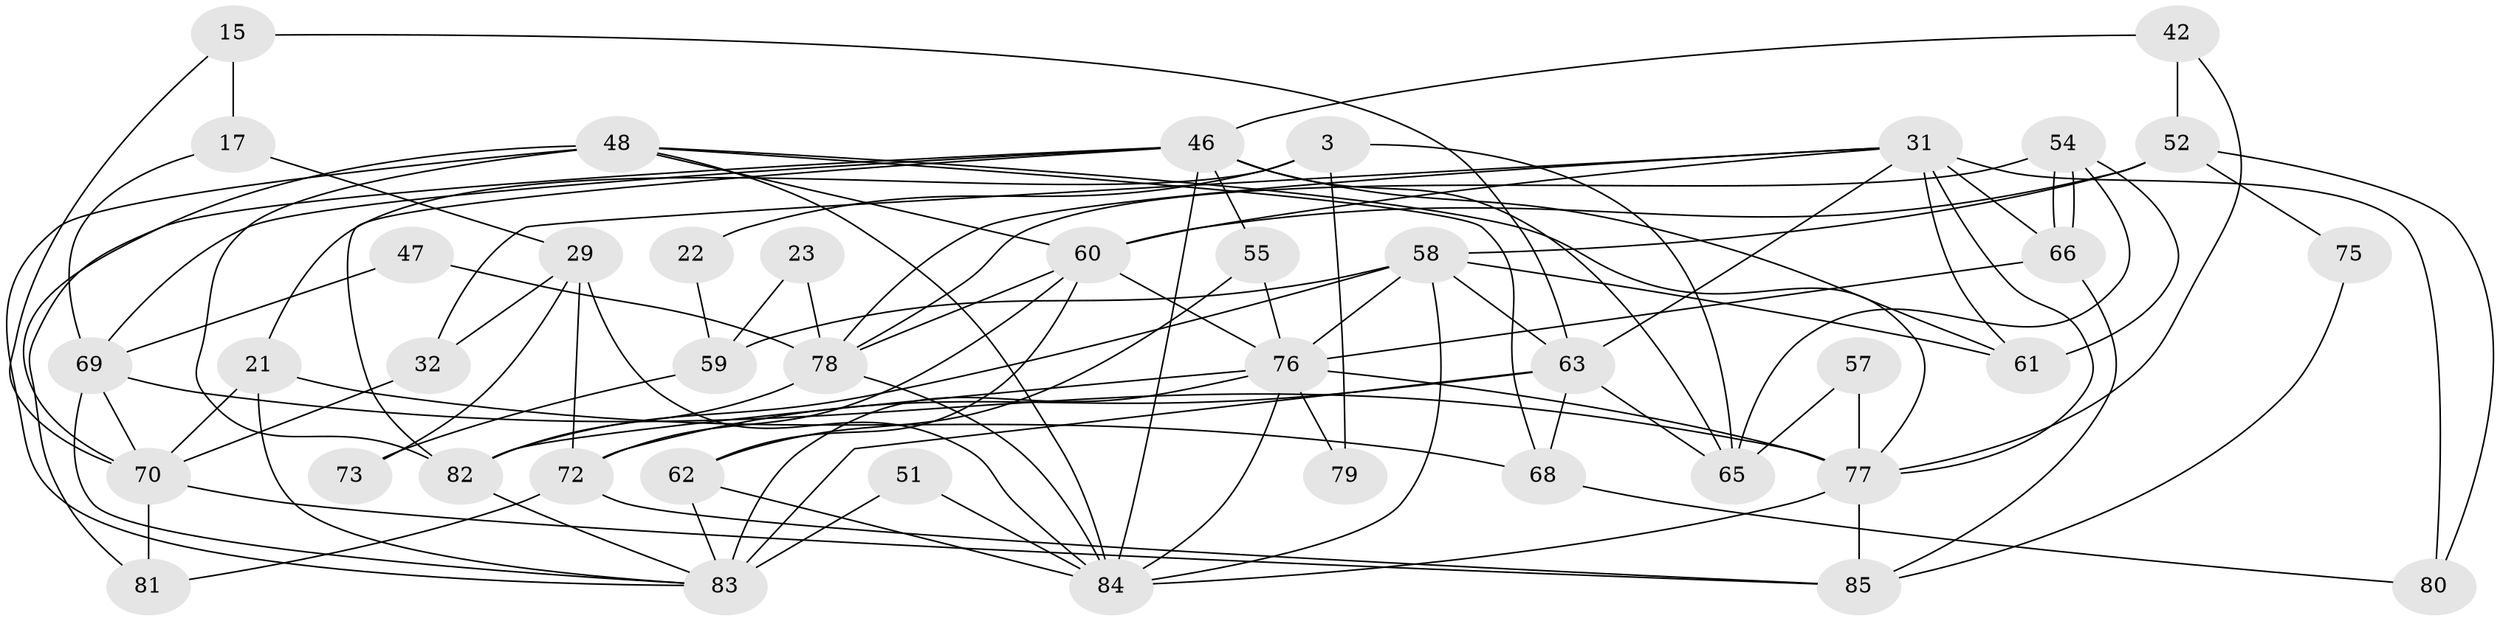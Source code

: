 // original degree distribution, {4: 0.24705882352941178, 3: 0.23529411764705882, 6: 0.12941176470588237, 5: 0.18823529411764706, 2: 0.16470588235294117, 8: 0.011764705882352941, 7: 0.023529411764705882}
// Generated by graph-tools (version 1.1) at 2025/55/03/04/25 21:55:15]
// undirected, 42 vertices, 100 edges
graph export_dot {
graph [start="1"]
  node [color=gray90,style=filled];
  3;
  15;
  17;
  21;
  22;
  23;
  29;
  31 [super="+7+5"];
  32 [super="+18"];
  42;
  46 [super="+12+40"];
  47;
  48 [super="+11+33"];
  51;
  52;
  54;
  55;
  57;
  58 [super="+41+45"];
  59;
  60 [super="+13+14"];
  61 [super="+24"];
  62 [super="+43"];
  63 [super="+53"];
  65 [super="+35"];
  66;
  68;
  69 [super="+38"];
  70 [super="+64"];
  72 [super="+50"];
  73;
  75;
  76 [super="+34+44"];
  77 [super="+49+37"];
  78 [super="+39+19"];
  79;
  80;
  81;
  82 [super="+28"];
  83 [super="+56+74+71"];
  84 [super="+26+67"];
  85;
  3 -- 21;
  3 -- 22;
  3 -- 79;
  3 -- 65;
  15 -- 17;
  15 -- 63 [weight=2];
  15 -- 70 [weight=2];
  17 -- 29;
  17 -- 69;
  21 -- 68;
  21 -- 70;
  21 -- 83;
  22 -- 59;
  23 -- 59;
  23 -- 78;
  29 -- 32 [weight=2];
  29 -- 73;
  29 -- 84;
  29 -- 72;
  31 -- 66 [weight=2];
  31 -- 32;
  31 -- 80;
  31 -- 61;
  31 -- 77 [weight=2];
  31 -- 78 [weight=2];
  31 -- 63;
  31 -- 60;
  32 -- 70;
  42 -- 52;
  42 -- 77;
  42 -- 46;
  46 -- 61 [weight=2];
  46 -- 82;
  46 -- 69 [weight=2];
  46 -- 55;
  46 -- 65;
  46 -- 81;
  46 -- 84;
  47 -- 78;
  47 -- 69;
  48 -- 70 [weight=2];
  48 -- 82 [weight=2];
  48 -- 68;
  48 -- 77;
  48 -- 83;
  48 -- 84 [weight=2];
  48 -- 60;
  51 -- 84 [weight=2];
  51 -- 83;
  52 -- 60;
  52 -- 75;
  52 -- 80;
  52 -- 58;
  54 -- 66;
  54 -- 66;
  54 -- 78 [weight=2];
  54 -- 61;
  54 -- 65;
  55 -- 76;
  55 -- 62;
  57 -- 77 [weight=2];
  57 -- 65 [weight=2];
  58 -- 59 [weight=2];
  58 -- 84 [weight=3];
  58 -- 82;
  58 -- 61;
  58 -- 63;
  58 -- 76;
  59 -- 73;
  60 -- 78;
  60 -- 62;
  60 -- 72;
  60 -- 76;
  62 -- 84 [weight=2];
  62 -- 83;
  63 -- 68;
  63 -- 72;
  63 -- 65;
  63 -- 83 [weight=2];
  66 -- 76;
  66 -- 85;
  68 -- 80;
  69 -- 77 [weight=2];
  69 -- 70 [weight=2];
  69 -- 83;
  70 -- 81;
  70 -- 85;
  72 -- 81;
  72 -- 85;
  75 -- 85;
  76 -- 82;
  76 -- 84;
  76 -- 77;
  76 -- 79;
  76 -- 83 [weight=2];
  77 -- 85;
  77 -- 84;
  78 -- 82 [weight=2];
  78 -- 84 [weight=2];
  82 -- 83;
}
